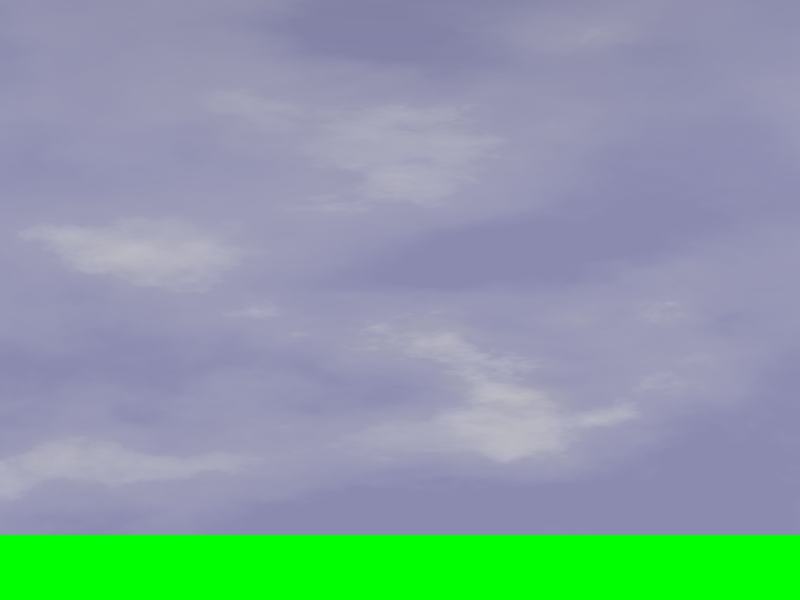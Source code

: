// This work is licensed under the Creative Commons Attribution 3.0 Unported License.
// To view a copy of this license, visit http://creativecommons.org/licenses/by/3.0/
// or send a letter to Creative Commons, 444 Castro Street, Suite 900, Mountain View,
// California, 94041, USA.

// Persistence Of Vision raytracer sample file.
// File by Dieter Bayer.
//
// -w320 -h240
// -w800 -h600 +a0.3

#version 3.6;

global_settings {
  assumed_gamma 1.0
}

#include "colors.inc"
#include "shapes.inc"
#include "textures.inc"

camera {
  location <0, 2.5, -4>
  right   x*image_width/image_height
  up <0, 1, 0>
  angle 65 // direction <0, 0, 1>
  look_at <0, 4, 0>
}

background { color SkyBlue }

#declare Sky = sky_sphere {
  pigment {
    gradient y
    color_map {
      [0.75  color CornflowerBlue]
      [1.00  color MidnightBlue]
    }
    scale 2
    translate <-1, -1, -1>
  }
  pigment {
    bozo
    turbulence 0.6
    octaves 7
    omega .49876
    lambda 2.5432
    color_map {
      [0.0 color rgbf<.75, .75, .75, 0.1>]
      [0.4 color rgbf<.9, .9, .9, .9>]
      [0.7 color rgbf<1, 1, 1, 1>]
    }
    scale 6/10
    scale <1, 0.3, 0.3>
  }
  pigment {
    bozo
    turbulence 0.6
    octaves 8
    omega .5123
    lambda 2.56578
    color_map {
      [0.0 color rgbf<.375, .375, .375, 0.2>]
      [0.4 color rgbf<.45, .45, .45, .9>]
      [0.6 color rgbf<0.5, 0.5, 0.5, 1>]
    }
    scale 6/10
    scale <1, 0.3, 0.3>
  }
}

sky_sphere { Sky }

plane { y, 0
  pigment { color Green }
  finish { ambient .3 diffuse .7 }
}


